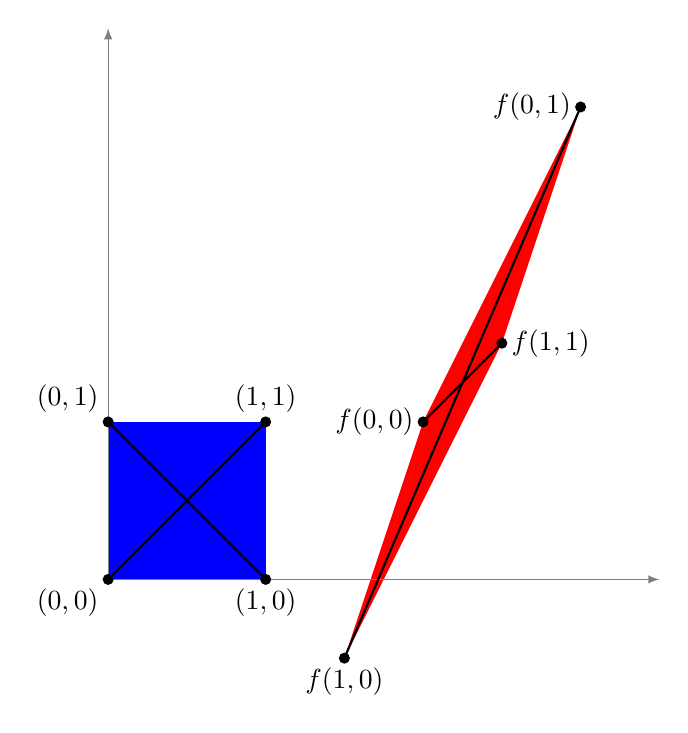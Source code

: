 \begin{tikzpicture}[scale=2]

\newcommand\mafigure{\fill (0,0)--++(0,1)--++(1,0)--++(0,-1)--cycle;}

\begin{scope}[blue]
  \mafigure;
\end{scope}

\begin{scope}[cm={{-1/2},{-3/2},1,2,(2,1)},red]
  \mafigure;
\end{scope}

 \node at (0,0)[below left] {$(0,0)$};  
 \node at (1,0)[below] {$(1,0)$};  
 \node at (0,1)[above left] {$(0,1)$};  
 \node at (1,1)[above] {$(1,1)$};
 \node at (2,1)[left] {$f(0,0)$};  
 \node at (3,3)[left] {$f(0,1)$};  
 \node at (1.5,-0.5)[below] {$f(1,0)$};  
 \node at (2.5,1.5)[right] {$f(1,1)$};  

  \draw[->,>=latex, gray] (0,0) -- (3.5,0);
  \draw[->,>=latex, gray] (0,0) -- (0,3.5);

       \fill (1,0) circle (1pt);
       \fill (0,0) circle (1pt);
       \fill (0,1) circle (1pt);
       \fill (1,1) circle (1pt);
       \fill (2,1) circle (1pt);
       \fill (3,3) circle (1pt);
       \fill (2.5,1.5) circle (1pt);
       \fill (1.5,-0.5) circle (1pt);


   \draw[thick] (0,0)--(1,1);
   \draw[thick] (1,0)--(0,1);
   \draw[thick] (2,1)-- (2.5,1.5);
   \draw[thick] (1.5,-0.5)--(3,3);



\end{tikzpicture}
